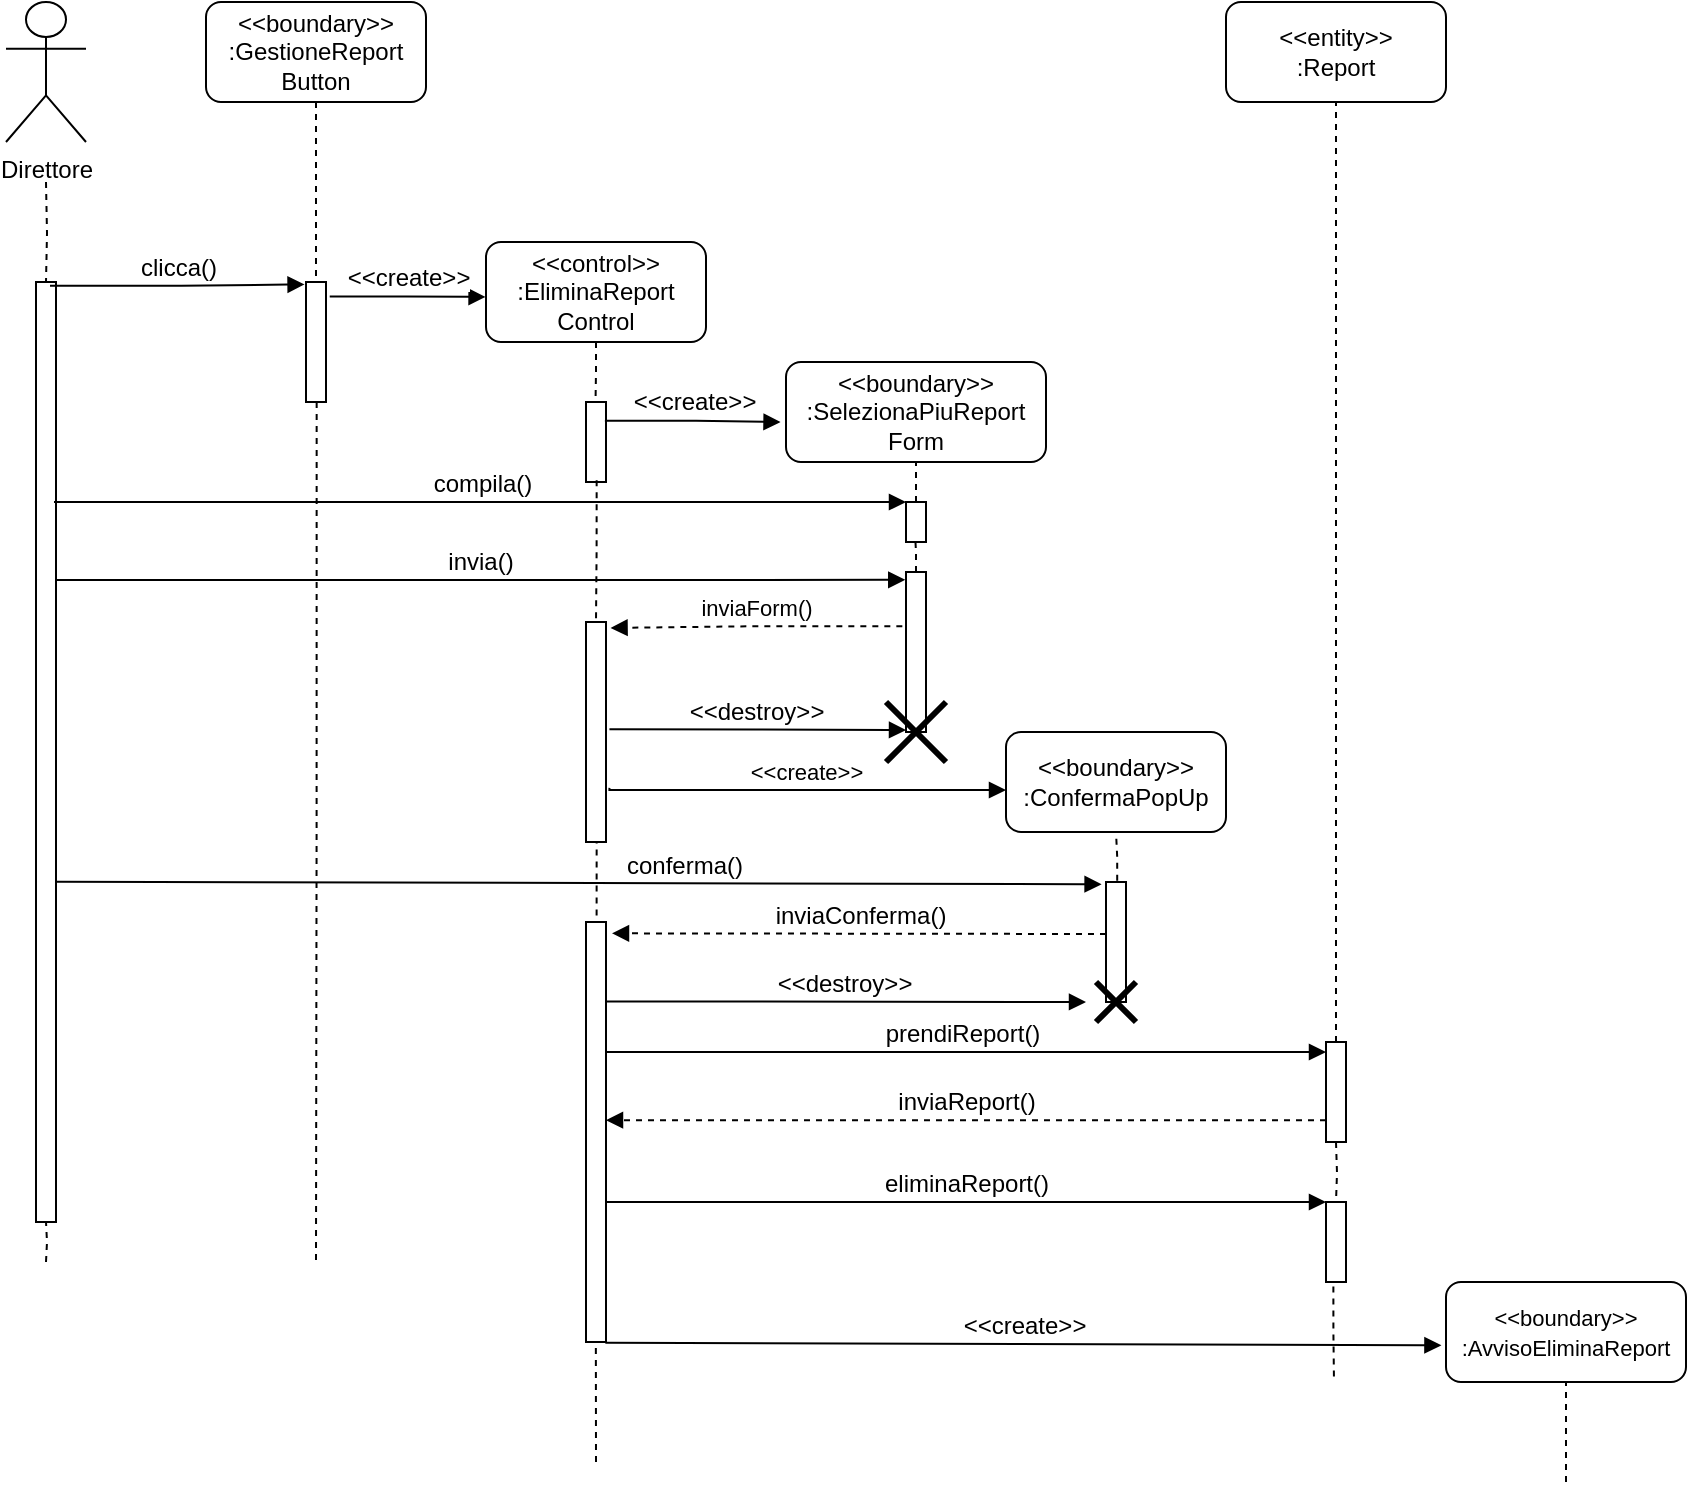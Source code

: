 <mxfile version="16.2.4" type="device"><diagram name="Page-1" id="13e1069c-82ec-6db2-03f1-153e76fe0fe0"><mxGraphModel dx="865" dy="-362" grid="1" gridSize="10" guides="1" tooltips="1" connect="1" arrows="1" fold="1" page="1" pageScale="1" pageWidth="1100" pageHeight="850" background="none" math="0" shadow="0"><root><mxCell id="0"/><mxCell id="1" parent="0"/><mxCell id="kYW2kT-YFzAEgeHKtyE2-5" value="Direttore" style="shape=umlActor;verticalLabelPosition=bottom;verticalAlign=top;html=1;" parent="1" vertex="1"><mxGeometry x="110" y="890" width="40" height="70" as="geometry"/></mxCell><mxCell id="kYW2kT-YFzAEgeHKtyE2-7" value="" style="endArrow=none;dashed=1;html=1;rounded=0;edgeStyle=orthogonalEdgeStyle;" parent="1" target="kYW2kT-YFzAEgeHKtyE2-8" edge="1"><mxGeometry width="50" height="50" relative="1" as="geometry"><mxPoint x="130" y="980" as="sourcePoint"/><mxPoint x="130" y="920" as="targetPoint"/></mxGeometry></mxCell><mxCell id="kYW2kT-YFzAEgeHKtyE2-8" value="" style="html=1;points=[];perimeter=orthogonalPerimeter;" parent="1" vertex="1"><mxGeometry x="125" y="1030" width="10" height="470" as="geometry"/></mxCell><mxCell id="kYW2kT-YFzAEgeHKtyE2-9" value="&lt;font style=&quot;font-size: 12px&quot;&gt;clicca()&lt;/font&gt;" style="html=1;verticalAlign=bottom;endArrow=block;rounded=0;edgeStyle=orthogonalEdgeStyle;entryX=-0.071;entryY=0.02;entryDx=0;entryDy=0;entryPerimeter=0;exitX=0.7;exitY=0.004;exitDx=0;exitDy=0;exitPerimeter=0;" parent="1" source="kYW2kT-YFzAEgeHKtyE2-8" target="kYW2kT-YFzAEgeHKtyE2-16" edge="1"><mxGeometry width="80" relative="1" as="geometry"><mxPoint x="136" y="1032" as="sourcePoint"/><mxPoint x="250" y="1033" as="targetPoint"/></mxGeometry></mxCell><mxCell id="kYW2kT-YFzAEgeHKtyE2-14" value="&lt;font style=&quot;font-size: 12px&quot;&gt;&amp;lt;&amp;lt;boundary&amp;gt;&amp;gt;&lt;br&gt;:GestioneReport&lt;br&gt;Button&lt;/font&gt;" style="rounded=1;whiteSpace=wrap;html=1;" parent="1" vertex="1"><mxGeometry x="210" y="890" width="110" height="50" as="geometry"/></mxCell><mxCell id="kYW2kT-YFzAEgeHKtyE2-15" value="" style="endArrow=none;dashed=1;html=1;rounded=0;edgeStyle=orthogonalEdgeStyle;exitX=0.5;exitY=1;exitDx=0;exitDy=0;entryX=0.5;entryY=-0.025;entryDx=0;entryDy=0;entryPerimeter=0;" parent="1" source="kYW2kT-YFzAEgeHKtyE2-14" target="kYW2kT-YFzAEgeHKtyE2-16" edge="1"><mxGeometry width="50" height="50" relative="1" as="geometry"><mxPoint x="500" y="1130" as="sourcePoint"/><mxPoint x="265" y="1030" as="targetPoint"/></mxGeometry></mxCell><mxCell id="kYW2kT-YFzAEgeHKtyE2-16" value="" style="html=1;points=[];perimeter=orthogonalPerimeter;" parent="1" vertex="1"><mxGeometry x="260" y="1030" width="10" height="60" as="geometry"/></mxCell><mxCell id="kYW2kT-YFzAEgeHKtyE2-17" value="&lt;font style=&quot;font-size: 12px&quot;&gt;&amp;lt;&amp;lt;create&amp;gt;&amp;gt;&lt;/font&gt;" style="html=1;verticalAlign=bottom;endArrow=block;rounded=0;edgeStyle=orthogonalEdgeStyle;exitX=1.186;exitY=0.121;exitDx=0;exitDy=0;exitPerimeter=0;entryX=-0.002;entryY=0.549;entryDx=0;entryDy=0;entryPerimeter=0;" parent="1" source="kYW2kT-YFzAEgeHKtyE2-16" target="kYW2kT-YFzAEgeHKtyE2-18" edge="1"><mxGeometry width="80" relative="1" as="geometry"><mxPoint x="142.0" y="1041.48" as="sourcePoint"/><mxPoint x="350" y="1037" as="targetPoint"/></mxGeometry></mxCell><mxCell id="kYW2kT-YFzAEgeHKtyE2-18" value="&lt;font style=&quot;font-size: 12px&quot;&gt;&amp;lt;&amp;lt;control&amp;gt;&amp;gt;&lt;br&gt;:EliminaReport&lt;br&gt;Control&lt;/font&gt;" style="rounded=1;whiteSpace=wrap;html=1;" parent="1" vertex="1"><mxGeometry x="350" y="1010" width="110" height="50" as="geometry"/></mxCell><mxCell id="kYW2kT-YFzAEgeHKtyE2-19" value="" style="endArrow=none;dashed=1;html=1;rounded=0;edgeStyle=orthogonalEdgeStyle;exitX=0.5;exitY=1;exitDx=0;exitDy=0;entryX=0.478;entryY=-0.033;entryDx=0;entryDy=0;entryPerimeter=0;" parent="1" source="kYW2kT-YFzAEgeHKtyE2-18" target="kYW2kT-YFzAEgeHKtyE2-20" edge="1"><mxGeometry width="50" height="50" relative="1" as="geometry"><mxPoint x="420" y="1050" as="sourcePoint"/><mxPoint x="405" y="1080" as="targetPoint"/></mxGeometry></mxCell><mxCell id="kYW2kT-YFzAEgeHKtyE2-20" value="" style="html=1;points=[];perimeter=orthogonalPerimeter;" parent="1" vertex="1"><mxGeometry x="400" y="1090" width="10" height="40" as="geometry"/></mxCell><mxCell id="kYW2kT-YFzAEgeHKtyE2-23" value="&lt;font style=&quot;font-size: 12px&quot;&gt;&amp;lt;&amp;lt;create&amp;gt;&amp;gt;&lt;/font&gt;" style="html=1;verticalAlign=bottom;endArrow=block;rounded=0;edgeStyle=orthogonalEdgeStyle;exitX=0.945;exitY=0.234;exitDx=0;exitDy=0;exitPerimeter=0;entryX=-0.021;entryY=0.601;entryDx=0;entryDy=0;entryPerimeter=0;" parent="1" source="kYW2kT-YFzAEgeHKtyE2-20" target="kYW2kT-YFzAEgeHKtyE2-24" edge="1"><mxGeometry width="80" relative="1" as="geometry"><mxPoint x="281.86" y="1047.26" as="sourcePoint"/><mxPoint x="500" y="1102" as="targetPoint"/></mxGeometry></mxCell><mxCell id="kYW2kT-YFzAEgeHKtyE2-24" value="&lt;font style=&quot;font-size: 12px&quot;&gt;&amp;lt;&amp;lt;boundary&amp;gt;&amp;gt;&lt;br&gt;:SelezionaPiuReport&lt;br&gt;Form&lt;/font&gt;" style="rounded=1;whiteSpace=wrap;html=1;" parent="1" vertex="1"><mxGeometry x="500" y="1070" width="130" height="50" as="geometry"/></mxCell><mxCell id="kYW2kT-YFzAEgeHKtyE2-25" value="" style="endArrow=none;dashed=1;html=1;rounded=0;edgeStyle=orthogonalEdgeStyle;entryX=0.5;entryY=1;entryDx=0;entryDy=0;exitX=0.5;exitY=0;exitDx=0;exitDy=0;exitPerimeter=0;" parent="1" source="kYW2kT-YFzAEgeHKtyE2-26" target="kYW2kT-YFzAEgeHKtyE2-24" edge="1"><mxGeometry width="50" height="50" relative="1" as="geometry"><mxPoint x="555" y="1140" as="sourcePoint"/><mxPoint x="470" y="1090" as="targetPoint"/></mxGeometry></mxCell><mxCell id="kYW2kT-YFzAEgeHKtyE2-26" value="" style="html=1;points=[];perimeter=orthogonalPerimeter;" parent="1" vertex="1"><mxGeometry x="560" y="1140" width="10" height="20" as="geometry"/></mxCell><mxCell id="kYW2kT-YFzAEgeHKtyE2-27" value="&lt;font style=&quot;font-size: 12px&quot;&gt;compila()&lt;/font&gt;" style="html=1;verticalAlign=bottom;endArrow=block;rounded=0;edgeStyle=orthogonalEdgeStyle;exitX=0.9;exitY=0.234;exitDx=0;exitDy=0;exitPerimeter=0;" parent="1" source="kYW2kT-YFzAEgeHKtyE2-8" edge="1"><mxGeometry width="80" relative="1" as="geometry"><mxPoint x="140" y="1140" as="sourcePoint"/><mxPoint x="560" y="1140" as="targetPoint"/></mxGeometry></mxCell><mxCell id="kYW2kT-YFzAEgeHKtyE2-29" value="&lt;font style=&quot;font-size: 12px&quot;&gt;invia()&lt;/font&gt;" style="html=1;verticalAlign=bottom;endArrow=block;rounded=0;edgeStyle=orthogonalEdgeStyle;exitX=1;exitY=0.317;exitDx=0;exitDy=0;exitPerimeter=0;entryX=-0.037;entryY=0.049;entryDx=0;entryDy=0;entryPerimeter=0;" parent="1" source="kYW2kT-YFzAEgeHKtyE2-8" target="kYW2kT-YFzAEgeHKtyE2-37" edge="1"><mxGeometry width="80" relative="1" as="geometry"><mxPoint x="147.03" y="1149.52" as="sourcePoint"/><mxPoint x="550" y="1179" as="targetPoint"/></mxGeometry></mxCell><mxCell id="kYW2kT-YFzAEgeHKtyE2-31" value="" style="endArrow=none;dashed=1;html=1;rounded=0;edgeStyle=orthogonalEdgeStyle;exitX=0.533;exitY=1;exitDx=0;exitDy=0;exitPerimeter=0;" parent="1" source="kYW2kT-YFzAEgeHKtyE2-16" edge="1"><mxGeometry width="50" height="50" relative="1" as="geometry"><mxPoint x="263" y="1100" as="sourcePoint"/><mxPoint x="265" y="1520" as="targetPoint"/></mxGeometry></mxCell><mxCell id="kYW2kT-YFzAEgeHKtyE2-32" value="" style="endArrow=none;dashed=1;html=1;rounded=0;edgeStyle=orthogonalEdgeStyle;exitX=0.533;exitY=0.979;exitDx=0;exitDy=0;exitPerimeter=0;startArrow=none;" parent="1" source="kYW2kT-YFzAEgeHKtyE2-35" edge="1"><mxGeometry width="50" height="50" relative="1" as="geometry"><mxPoint x="570" y="1210" as="sourcePoint"/><mxPoint x="405" y="1400" as="targetPoint"/></mxGeometry></mxCell><mxCell id="kYW2kT-YFzAEgeHKtyE2-34" value="" style="endArrow=none;dashed=1;html=1;rounded=0;edgeStyle=orthogonalEdgeStyle;startArrow=none;entryX=0.474;entryY=1.003;entryDx=0;entryDy=0;entryPerimeter=0;" parent="1" source="kYW2kT-YFzAEgeHKtyE2-37" target="kYW2kT-YFzAEgeHKtyE2-26" edge="1"><mxGeometry width="50" height="50" relative="1" as="geometry"><mxPoint x="557" y="1400" as="sourcePoint"/><mxPoint x="557" y="1160" as="targetPoint"/></mxGeometry></mxCell><mxCell id="kYW2kT-YFzAEgeHKtyE2-35" value="" style="html=1;points=[];perimeter=orthogonalPerimeter;" parent="1" vertex="1"><mxGeometry x="400" y="1200" width="10" height="110" as="geometry"/></mxCell><mxCell id="kYW2kT-YFzAEgeHKtyE2-36" value="" style="endArrow=none;dashed=1;html=1;rounded=0;edgeStyle=orthogonalEdgeStyle;exitX=0.533;exitY=0.979;exitDx=0;exitDy=0;exitPerimeter=0;" parent="1" source="kYW2kT-YFzAEgeHKtyE2-20" target="kYW2kT-YFzAEgeHKtyE2-35" edge="1"><mxGeometry width="50" height="50" relative="1" as="geometry"><mxPoint x="405.33" y="1129.16" as="sourcePoint"/><mxPoint x="405" y="1400" as="targetPoint"/></mxGeometry></mxCell><mxCell id="kYW2kT-YFzAEgeHKtyE2-37" value="" style="html=1;points=[];perimeter=orthogonalPerimeter;" parent="1" vertex="1"><mxGeometry x="560" y="1175" width="10" height="80" as="geometry"/></mxCell><mxCell id="kYW2kT-YFzAEgeHKtyE2-39" value="inviaForm()" style="html=1;verticalAlign=bottom;endArrow=block;rounded=0;edgeStyle=orthogonalEdgeStyle;exitX=-0.183;exitY=0.339;exitDx=0;exitDy=0;exitPerimeter=0;entryX=1.228;entryY=0.027;entryDx=0;entryDy=0;entryPerimeter=0;dashed=1;" parent="1" source="kYW2kT-YFzAEgeHKtyE2-37" target="kYW2kT-YFzAEgeHKtyE2-35" edge="1"><mxGeometry width="80" relative="1" as="geometry"><mxPoint x="470" y="1200" as="sourcePoint"/><mxPoint x="420" y="1203" as="targetPoint"/></mxGeometry></mxCell><mxCell id="kYW2kT-YFzAEgeHKtyE2-40" value="&lt;font style=&quot;font-size: 12px&quot;&gt;&amp;lt;&amp;lt;destroy&amp;gt;&amp;gt;&lt;/font&gt;" style="html=1;verticalAlign=bottom;endArrow=block;rounded=0;edgeStyle=orthogonalEdgeStyle;exitX=1.172;exitY=0.488;exitDx=0;exitDy=0;exitPerimeter=0;" parent="1" source="kYW2kT-YFzAEgeHKtyE2-35" edge="1"><mxGeometry width="80" relative="1" as="geometry"><mxPoint x="420" y="1254" as="sourcePoint"/><mxPoint x="560" y="1254" as="targetPoint"/></mxGeometry></mxCell><mxCell id="kYW2kT-YFzAEgeHKtyE2-41" value="" style="shape=umlDestroy;whiteSpace=wrap;html=1;strokeWidth=3;" parent="1" vertex="1"><mxGeometry x="550" y="1240" width="30" height="30" as="geometry"/></mxCell><mxCell id="kYW2kT-YFzAEgeHKtyE2-42" value="&lt;font style=&quot;font-size: 12px&quot;&gt;&amp;lt;&amp;lt;entity&amp;gt;&amp;gt;&lt;br&gt;:Report&lt;/font&gt;" style="rounded=1;whiteSpace=wrap;html=1;" parent="1" vertex="1"><mxGeometry x="720" y="890" width="110" height="50" as="geometry"/></mxCell><mxCell id="kYW2kT-YFzAEgeHKtyE2-44" value="" style="endArrow=none;dashed=1;html=1;rounded=0;edgeStyle=orthogonalEdgeStyle;entryX=0.5;entryY=1;entryDx=0;entryDy=0;startArrow=none;" parent="1" source="kYW2kT-YFzAEgeHKtyE2-45" target="kYW2kT-YFzAEgeHKtyE2-42" edge="1"><mxGeometry width="50" height="50" relative="1" as="geometry"><mxPoint x="685" y="1304.138" as="sourcePoint"/><mxPoint x="670" y="950" as="targetPoint"/></mxGeometry></mxCell><mxCell id="kYW2kT-YFzAEgeHKtyE2-45" value="" style="html=1;points=[];perimeter=orthogonalPerimeter;" parent="1" vertex="1"><mxGeometry x="770" y="1410" width="10" height="50" as="geometry"/></mxCell><mxCell id="kYW2kT-YFzAEgeHKtyE2-58" value="&amp;lt;&amp;lt;create&amp;gt;&amp;gt;" style="html=1;verticalAlign=bottom;endArrow=block;rounded=0;edgeStyle=orthogonalEdgeStyle;exitX=1.172;exitY=0.754;exitDx=0;exitDy=0;exitPerimeter=0;" parent="1" source="kYW2kT-YFzAEgeHKtyE2-35" edge="1"><mxGeometry width="80" relative="1" as="geometry"><mxPoint x="420" y="1284" as="sourcePoint"/><mxPoint x="610" y="1284" as="targetPoint"/><Array as="points"><mxPoint x="412" y="1284"/></Array></mxGeometry></mxCell><mxCell id="kYW2kT-YFzAEgeHKtyE2-59" value="&lt;span&gt;&amp;lt;&amp;lt;boundary&amp;gt;&amp;gt;&lt;br&gt;:ConfermaPopUp&lt;/span&gt;" style="rounded=1;whiteSpace=wrap;html=1;" parent="1" vertex="1"><mxGeometry x="610" y="1255" width="110" height="50" as="geometry"/></mxCell><mxCell id="kYW2kT-YFzAEgeHKtyE2-60" value="" style="endArrow=none;dashed=1;html=1;rounded=0;edgeStyle=orthogonalEdgeStyle;entryX=0.5;entryY=1;entryDx=0;entryDy=0;exitX=0.56;exitY=-0.01;exitDx=0;exitDy=0;exitPerimeter=0;" parent="1" source="kYW2kT-YFzAEgeHKtyE2-61" target="kYW2kT-YFzAEgeHKtyE2-59" edge="1"><mxGeometry width="50" height="50" relative="1" as="geometry"><mxPoint x="665" y="1330" as="sourcePoint"/><mxPoint x="710" y="1220" as="targetPoint"/></mxGeometry></mxCell><mxCell id="kYW2kT-YFzAEgeHKtyE2-61" value="" style="html=1;points=[];perimeter=orthogonalPerimeter;" parent="1" vertex="1"><mxGeometry x="660" y="1330" width="10" height="60" as="geometry"/></mxCell><mxCell id="kYW2kT-YFzAEgeHKtyE2-62" value="&lt;font style=&quot;font-size: 12px&quot;&gt;conferma()&lt;/font&gt;" style="html=1;verticalAlign=bottom;endArrow=block;rounded=0;exitX=0.976;exitY=0.638;exitDx=0;exitDy=0;exitPerimeter=0;entryX=-0.221;entryY=0.019;entryDx=0;entryDy=0;entryPerimeter=0;" parent="1" source="kYW2kT-YFzAEgeHKtyE2-8" target="kYW2kT-YFzAEgeHKtyE2-61" edge="1"><mxGeometry x="0.2" width="80" relative="1" as="geometry"><mxPoint x="150" y="1350" as="sourcePoint"/><mxPoint x="660" y="1339" as="targetPoint"/><mxPoint as="offset"/></mxGeometry></mxCell><mxCell id="kYW2kT-YFzAEgeHKtyE2-63" value="&lt;font style=&quot;font-size: 12px&quot;&gt;inviaConferma()&lt;/font&gt;" style="html=1;verticalAlign=bottom;endArrow=block;rounded=0;entryX=1.3;entryY=0.027;entryDx=0;entryDy=0;entryPerimeter=0;dashed=1;" parent="1" target="x_3DJ9QusvWtN6zH4RCO-2" edge="1"><mxGeometry width="80" relative="1" as="geometry"><mxPoint x="660" y="1356" as="sourcePoint"/><mxPoint x="420" y="1355" as="targetPoint"/></mxGeometry></mxCell><mxCell id="kYW2kT-YFzAEgeHKtyE2-64" value="&lt;font style=&quot;font-size: 12px&quot;&gt;&amp;lt;&amp;lt;destroy&amp;gt;&amp;gt;&lt;/font&gt;" style="html=1;verticalAlign=bottom;endArrow=block;rounded=0;exitX=0.9;exitY=0.189;exitDx=0;exitDy=0;exitPerimeter=0;" parent="1" source="x_3DJ9QusvWtN6zH4RCO-2" edge="1"><mxGeometry width="80" relative="1" as="geometry"><mxPoint x="420" y="1375" as="sourcePoint"/><mxPoint x="650" y="1390" as="targetPoint"/></mxGeometry></mxCell><mxCell id="kYW2kT-YFzAEgeHKtyE2-66" value="" style="shape=umlDestroy;whiteSpace=wrap;html=1;strokeWidth=3;" parent="1" vertex="1"><mxGeometry x="655" y="1380" width="20" height="20" as="geometry"/></mxCell><mxCell id="kYW2kT-YFzAEgeHKtyE2-67" value="" style="endArrow=none;dashed=1;html=1;rounded=0;edgeStyle=orthogonalEdgeStyle;entryX=0.44;entryY=0.992;entryDx=0;entryDy=0;entryPerimeter=0;" parent="1" target="kYW2kT-YFzAEgeHKtyE2-61" edge="1"><mxGeometry width="50" height="50" relative="1" as="geometry"><mxPoint x="664" y="1390" as="sourcePoint"/><mxPoint x="660" y="1370" as="targetPoint"/></mxGeometry></mxCell><mxCell id="kYW2kT-YFzAEgeHKtyE2-69" value="&lt;font style=&quot;font-size: 12px&quot;&gt;prendiReport()&lt;/font&gt;" style="html=1;verticalAlign=bottom;endArrow=block;rounded=0;" parent="1" edge="1"><mxGeometry width="80" relative="1" as="geometry"><mxPoint x="405" y="1415" as="sourcePoint"/><mxPoint x="770" y="1415" as="targetPoint"/></mxGeometry></mxCell><mxCell id="kYW2kT-YFzAEgeHKtyE2-70" value="" style="endArrow=none;dashed=1;html=1;rounded=0;edgeStyle=orthogonalEdgeStyle;exitX=0.369;exitY=1.055;exitDx=0;exitDy=0;exitPerimeter=0;startArrow=none;" parent="1" source="j2NSt9v7RWccC09-3szs-3" edge="1"><mxGeometry width="50" height="50" relative="1" as="geometry"><mxPoint x="760" y="1400" as="sourcePoint"/><mxPoint x="774" y="1580" as="targetPoint"/></mxGeometry></mxCell><mxCell id="kYW2kT-YFzAEgeHKtyE2-72" value="&lt;font style=&quot;font-size: 12px&quot;&gt;&amp;lt;&amp;lt;create&amp;gt;&amp;gt;&lt;/font&gt;" style="html=1;verticalAlign=bottom;endArrow=block;rounded=0;entryX=-0.019;entryY=0.633;entryDx=0;entryDy=0;exitX=0.967;exitY=1.002;exitDx=0;exitDy=0;exitPerimeter=0;entryPerimeter=0;" parent="1" source="x_3DJ9QusvWtN6zH4RCO-2" target="kYW2kT-YFzAEgeHKtyE2-73" edge="1"><mxGeometry width="80" relative="1" as="geometry"><mxPoint x="440" y="1560" as="sourcePoint"/><mxPoint x="840" y="1480" as="targetPoint"/></mxGeometry></mxCell><mxCell id="kYW2kT-YFzAEgeHKtyE2-73" value="&lt;span style=&quot;font-size: 11px&quot;&gt;&amp;lt;&amp;lt;boundary&amp;gt;&amp;gt;&lt;br&gt;:AvvisoEliminaReport&lt;/span&gt;" style="rounded=1;whiteSpace=wrap;html=1;" parent="1" vertex="1"><mxGeometry x="830" y="1530" width="120" height="50" as="geometry"/></mxCell><mxCell id="kYW2kT-YFzAEgeHKtyE2-76" value="" style="endArrow=none;dashed=1;html=1;rounded=0;edgeStyle=orthogonalEdgeStyle;" parent="1" target="kYW2kT-YFzAEgeHKtyE2-8" edge="1"><mxGeometry width="50" height="50" relative="1" as="geometry"><mxPoint x="130" y="1520" as="sourcePoint"/><mxPoint x="130" y="1510" as="targetPoint"/></mxGeometry></mxCell><mxCell id="o1pqGK8A-UJRmUspB-3Y-3" value="" style="endArrow=none;dashed=1;html=1;rounded=0;entryX=0.5;entryY=1;entryDx=0;entryDy=0;" parent="1" target="kYW2kT-YFzAEgeHKtyE2-73" edge="1"><mxGeometry width="50" height="50" relative="1" as="geometry"><mxPoint x="890" y="1630" as="sourcePoint"/><mxPoint x="550" y="1500" as="targetPoint"/></mxGeometry></mxCell><mxCell id="x_3DJ9QusvWtN6zH4RCO-2" value="" style="html=1;points=[];perimeter=orthogonalPerimeter;" parent="1" vertex="1"><mxGeometry x="400" y="1350" width="10" height="210" as="geometry"/></mxCell><mxCell id="x_3DJ9QusvWtN6zH4RCO-5" value="" style="endArrow=none;dashed=1;html=1;rounded=0;entryX=0.493;entryY=1.009;entryDx=0;entryDy=0;entryPerimeter=0;" parent="1" target="x_3DJ9QusvWtN6zH4RCO-2" edge="1"><mxGeometry width="50" height="50" relative="1" as="geometry"><mxPoint x="405" y="1620" as="sourcePoint"/><mxPoint x="140" y="1510" as="targetPoint"/></mxGeometry></mxCell><mxCell id="j2NSt9v7RWccC09-3szs-1" value="&lt;font style=&quot;font-size: 12px&quot;&gt;inviaReport()&lt;/font&gt;" style="html=1;verticalAlign=bottom;endArrow=block;rounded=0;dashed=1;" edge="1" parent="1" target="x_3DJ9QusvWtN6zH4RCO-2"><mxGeometry width="80" relative="1" as="geometry"><mxPoint x="770" y="1449.1" as="sourcePoint"/><mxPoint x="420" y="1450" as="targetPoint"/></mxGeometry></mxCell><mxCell id="j2NSt9v7RWccC09-3szs-3" value="" style="html=1;points=[];perimeter=orthogonalPerimeter;" vertex="1" parent="1"><mxGeometry x="770" y="1490" width="10" height="40" as="geometry"/></mxCell><mxCell id="j2NSt9v7RWccC09-3szs-4" value="" style="endArrow=none;dashed=1;html=1;rounded=0;edgeStyle=orthogonalEdgeStyle;" edge="1" parent="1" target="j2NSt9v7RWccC09-3szs-3"><mxGeometry width="50" height="50" relative="1" as="geometry"><mxPoint x="775" y="1460" as="sourcePoint"/><mxPoint x="774" y="1580.0" as="targetPoint"/></mxGeometry></mxCell><mxCell id="j2NSt9v7RWccC09-3szs-5" value="&lt;font style=&quot;font-size: 12px&quot;&gt;eliminaReport()&lt;/font&gt;" style="html=1;verticalAlign=bottom;endArrow=block;rounded=0;" edge="1" parent="1"><mxGeometry width="80" relative="1" as="geometry"><mxPoint x="410" y="1490" as="sourcePoint"/><mxPoint x="770" y="1490" as="targetPoint"/></mxGeometry></mxCell></root></mxGraphModel></diagram></mxfile>